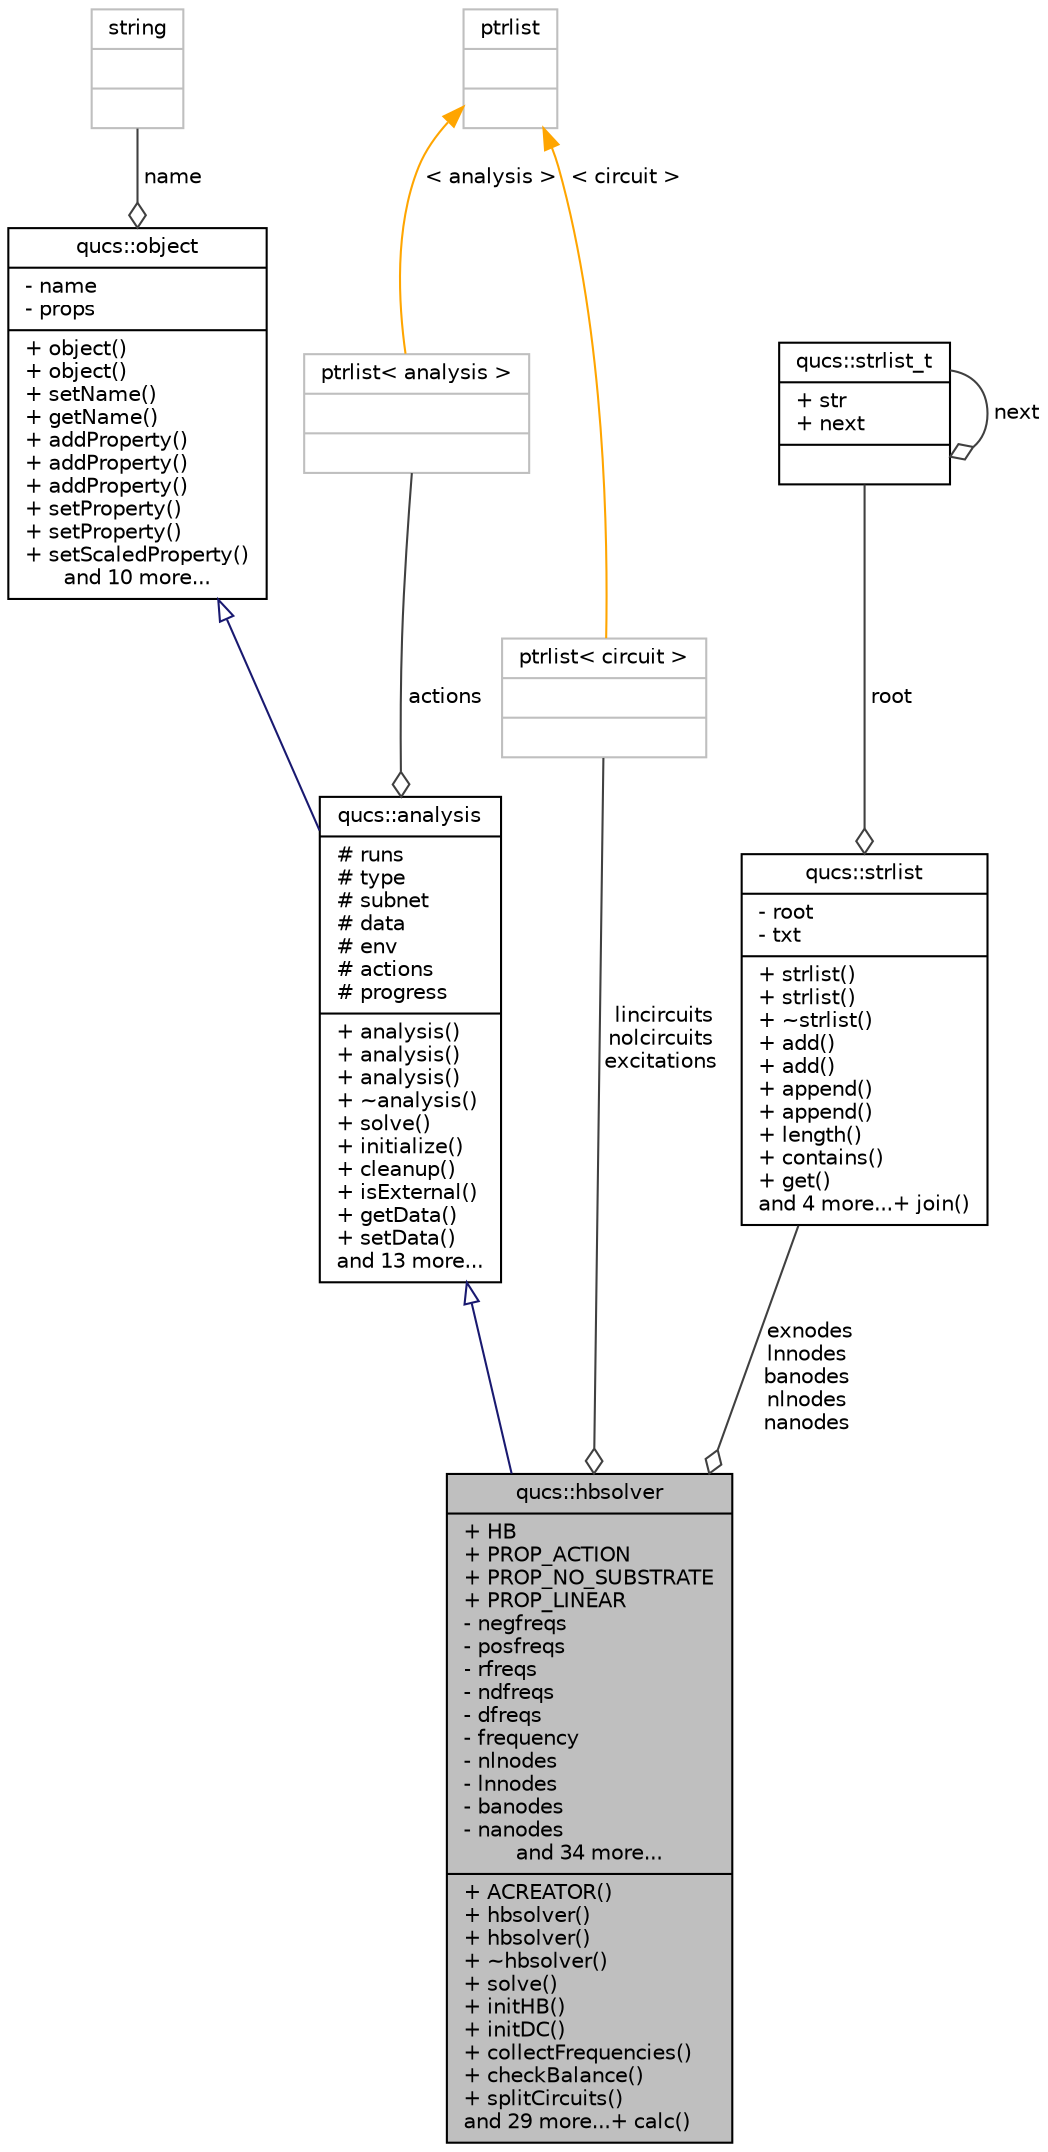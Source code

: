 digraph G
{
  edge [fontname="Helvetica",fontsize="10",labelfontname="Helvetica",labelfontsize="10"];
  node [fontname="Helvetica",fontsize="10",shape=record];
  Node1 [label="{qucs::hbsolver\n|+ HB\l+ PROP_ACTION\l+ PROP_NO_SUBSTRATE\l+ PROP_LINEAR\l- negfreqs\l- posfreqs\l- rfreqs\l- ndfreqs\l- dfreqs\l- frequency\l- nlnodes\l- lnnodes\l- banodes\l- nanodes\land 34 more...|+ ACREATOR()\l+ hbsolver()\l+ hbsolver()\l+ ~hbsolver()\l+ solve()\l+ initHB()\l+ initDC()\l+ collectFrequencies()\l+ checkBalance()\l+ splitCircuits()\land 29 more...+ calc()\l}",height=0.2,width=0.4,color="black", fillcolor="grey75", style="filled" fontcolor="black"];
  Node2 -> Node1 [dir="back",color="midnightblue",fontsize="10",style="solid",arrowtail="onormal",fontname="Helvetica"];
  Node2 [label="{qucs::analysis\n|# runs\l# type\l# subnet\l# data\l# env\l# actions\l# progress\l|+ analysis()\l+ analysis()\l+ analysis()\l+ ~analysis()\l+ solve()\l+ initialize()\l+ cleanup()\l+ isExternal()\l+ getData()\l+ setData()\land 13 more...}",height=0.2,width=0.4,color="black", fillcolor="white", style="filled",URL="$classqucs_1_1analysis.html",tooltip="class for performing circuit analyses."];
  Node3 -> Node2 [dir="back",color="midnightblue",fontsize="10",style="solid",arrowtail="onormal",fontname="Helvetica"];
  Node3 [label="{qucs::object\n|- name\l- props\l|+ object()\l+ object()\l+ setName()\l+ getName()\l+ addProperty()\l+ addProperty()\l+ addProperty()\l+ setProperty()\l+ setProperty()\l+ setScaledProperty()\land 10 more...}",height=0.2,width=0.4,color="black", fillcolor="white", style="filled",URL="$classqucs_1_1object.html",tooltip="generic object class."];
  Node4 -> Node3 [color="grey25",fontsize="10",style="solid",label=" name" ,arrowhead="odiamond",fontname="Helvetica"];
  Node4 [label="{string\n||}",height=0.2,width=0.4,color="grey75", fillcolor="white", style="filled"];
  Node5 -> Node2 [color="grey25",fontsize="10",style="solid",label=" actions" ,arrowhead="odiamond",fontname="Helvetica"];
  Node5 [label="{ptrlist\< analysis \>\n||}",height=0.2,width=0.4,color="grey75", fillcolor="white", style="filled"];
  Node6 -> Node5 [dir="back",color="orange",fontsize="10",style="solid",label=" \< analysis \>" ,fontname="Helvetica"];
  Node6 [label="{ptrlist\n||}",height=0.2,width=0.4,color="grey75", fillcolor="white", style="filled"];
  Node7 -> Node1 [color="grey25",fontsize="10",style="solid",label=" lincircuits\nnolcircuits\nexcitations" ,arrowhead="odiamond",fontname="Helvetica"];
  Node7 [label="{ptrlist\< circuit \>\n||}",height=0.2,width=0.4,color="grey75", fillcolor="white", style="filled"];
  Node6 -> Node7 [dir="back",color="orange",fontsize="10",style="solid",label=" \< circuit \>" ,fontname="Helvetica"];
  Node8 -> Node1 [color="grey25",fontsize="10",style="solid",label=" exnodes\nlnnodes\nbanodes\nnlnodes\nnanodes" ,arrowhead="odiamond",fontname="Helvetica"];
  Node8 [label="{qucs::strlist\n|- root\l- txt\l|+ strlist()\l+ strlist()\l+ ~strlist()\l+ add()\l+ add()\l+ append()\l+ append()\l+ length()\l+ contains()\l+ get()\land 4 more...+ join()\l}",height=0.2,width=0.4,color="black", fillcolor="white", style="filled",URL="$classqucs_1_1strlist.html"];
  Node9 -> Node8 [color="grey25",fontsize="10",style="solid",label=" root" ,arrowhead="odiamond",fontname="Helvetica"];
  Node9 [label="{qucs::strlist_t\n|+ str\l+ next\l|}",height=0.2,width=0.4,color="black", fillcolor="white", style="filled",URL="$structqucs_1_1strlist__t.html"];
  Node9 -> Node9 [color="grey25",fontsize="10",style="solid",label=" next" ,arrowhead="odiamond",fontname="Helvetica"];
}

